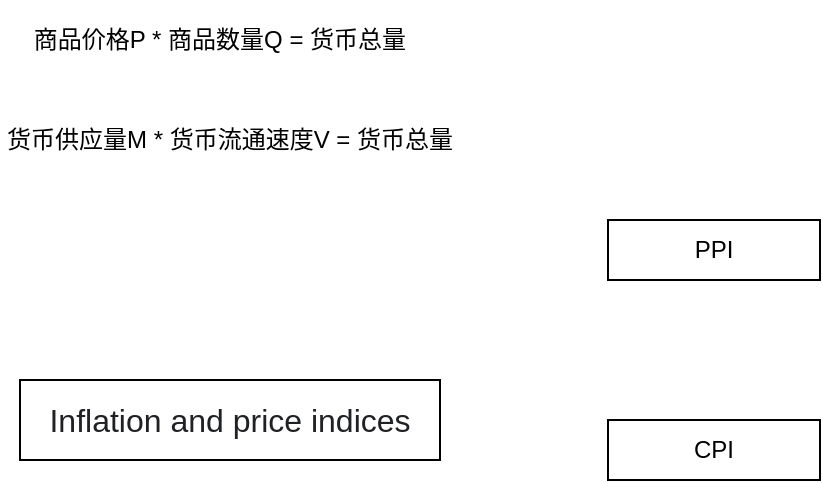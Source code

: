 <mxfile version="20.3.2" type="github">
  <diagram id="FEQaooY9dVQ4uySeMqfo" name="Page-1">
    <mxGraphModel dx="701" dy="443" grid="1" gridSize="10" guides="1" tooltips="1" connect="1" arrows="1" fold="1" page="1" pageScale="1" pageWidth="827" pageHeight="1169" math="0" shadow="0">
      <root>
        <mxCell id="0" />
        <mxCell id="1" parent="0" />
        <mxCell id="7ZAmrwiSJ0UzYu6t1PN0-1" value="&lt;meta charset=&quot;utf-8&quot;&gt;&lt;span style=&quot;color: rgb(32, 33, 36); font-family: arial, sans-serif; font-size: 16px; font-style: normal; font-variant-ligatures: normal; font-variant-caps: normal; font-weight: 400; letter-spacing: normal; orphans: 2; text-align: left; text-indent: 0px; text-transform: none; widows: 2; word-spacing: 0px; -webkit-text-stroke-width: 0px; background-color: rgb(255, 255, 255); text-decoration-thickness: initial; text-decoration-style: initial; text-decoration-color: initial; float: none; display: inline !important;&quot;&gt;Inflation and price indices&lt;/span&gt;" style="rounded=0;whiteSpace=wrap;html=1;" vertex="1" parent="1">
          <mxGeometry x="120" y="200" width="210" height="40" as="geometry" />
        </mxCell>
        <mxCell id="7ZAmrwiSJ0UzYu6t1PN0-2" value="PPI" style="rounded=0;whiteSpace=wrap;html=1;" vertex="1" parent="1">
          <mxGeometry x="414" y="120" width="106" height="30" as="geometry" />
        </mxCell>
        <mxCell id="7ZAmrwiSJ0UzYu6t1PN0-3" value="CPI" style="rounded=0;whiteSpace=wrap;html=1;" vertex="1" parent="1">
          <mxGeometry x="414" y="220" width="106" height="30" as="geometry" />
        </mxCell>
        <mxCell id="7ZAmrwiSJ0UzYu6t1PN0-4" value="商品价格P * 商品数量Q = 货币总量" style="text;html=1;strokeColor=none;fillColor=none;align=center;verticalAlign=middle;whiteSpace=wrap;rounded=0;" vertex="1" parent="1">
          <mxGeometry x="110" y="10" width="220" height="40" as="geometry" />
        </mxCell>
        <mxCell id="7ZAmrwiSJ0UzYu6t1PN0-5" value="货币供应量M * 货币流通速度V = 货币总量" style="text;html=1;strokeColor=none;fillColor=none;align=center;verticalAlign=middle;whiteSpace=wrap;rounded=0;" vertex="1" parent="1">
          <mxGeometry x="110" y="60" width="230" height="40" as="geometry" />
        </mxCell>
      </root>
    </mxGraphModel>
  </diagram>
</mxfile>
